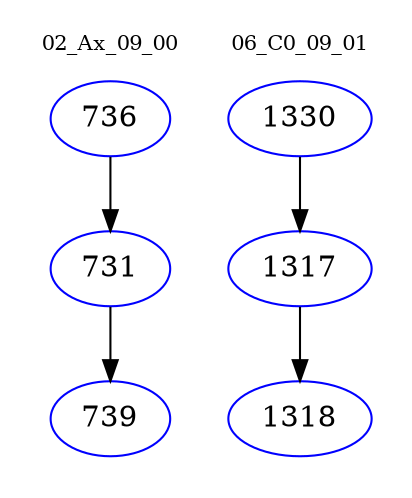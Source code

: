digraph{
subgraph cluster_0 {
color = white
label = "02_Ax_09_00";
fontsize=10;
T0_736 [label="736", color="blue"]
T0_736 -> T0_731 [color="black"]
T0_731 [label="731", color="blue"]
T0_731 -> T0_739 [color="black"]
T0_739 [label="739", color="blue"]
}
subgraph cluster_1 {
color = white
label = "06_C0_09_01";
fontsize=10;
T1_1330 [label="1330", color="blue"]
T1_1330 -> T1_1317 [color="black"]
T1_1317 [label="1317", color="blue"]
T1_1317 -> T1_1318 [color="black"]
T1_1318 [label="1318", color="blue"]
}
}
